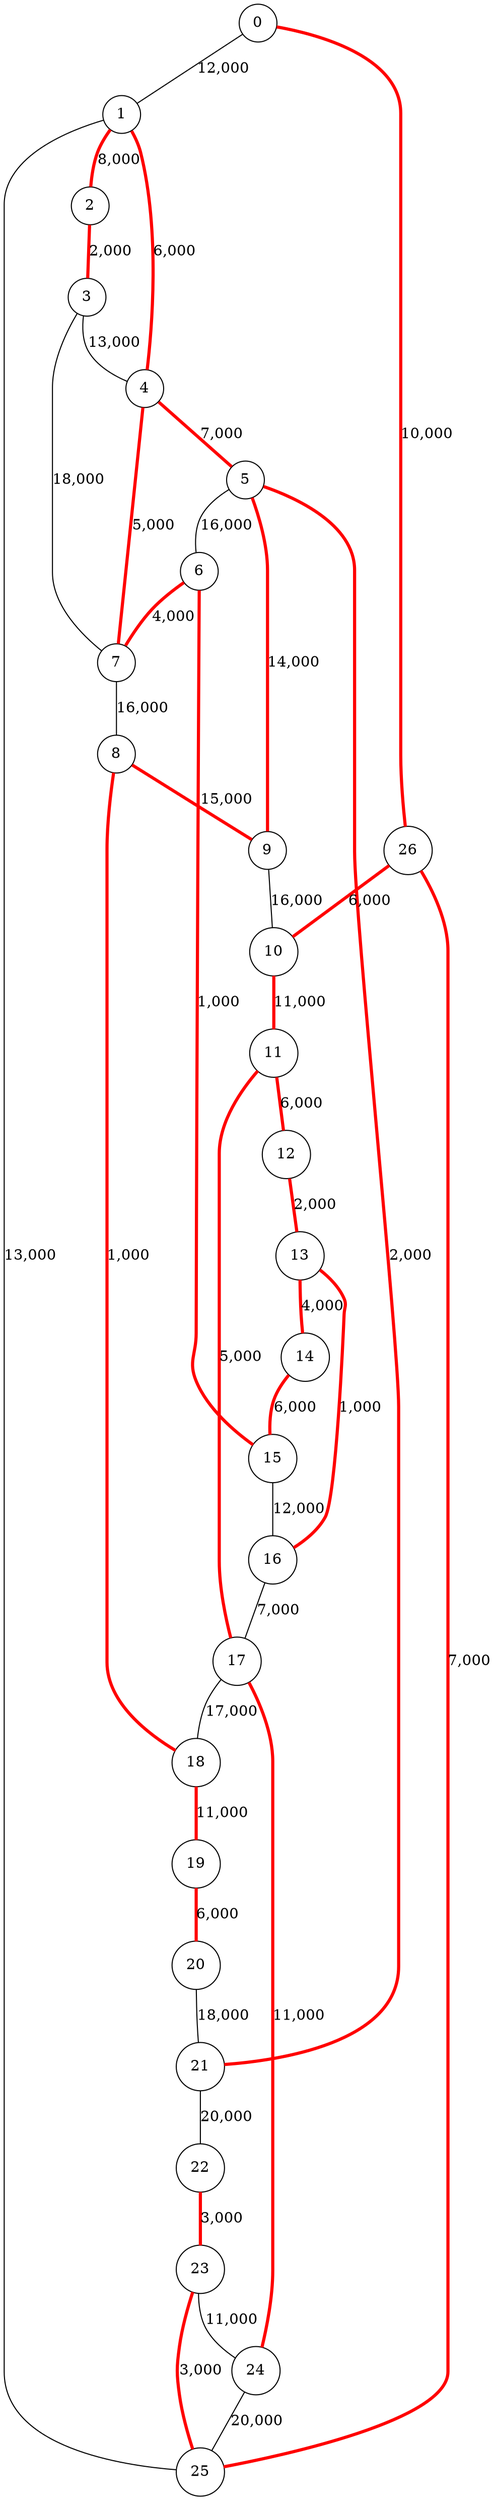 graph G {
  overlap=false; splines=true; fontsize=10;
  0 [shape=circle];
  1 [shape=circle];
  2 [shape=circle];
  3 [shape=circle];
  4 [shape=circle];
  5 [shape=circle];
  6 [shape=circle];
  7 [shape=circle];
  8 [shape=circle];
  9 [shape=circle];
  10 [shape=circle];
  11 [shape=circle];
  12 [shape=circle];
  13 [shape=circle];
  14 [shape=circle];
  15 [shape=circle];
  16 [shape=circle];
  17 [shape=circle];
  18 [shape=circle];
  19 [shape=circle];
  20 [shape=circle];
  21 [shape=circle];
  22 [shape=circle];
  23 [shape=circle];
  24 [shape=circle];
  25 [shape=circle];
  26 [shape=circle];
  0 -- 1 [label="12,000"];
  0 -- 26 [label="10,000",color=red,penwidth=3];
  1 -- 4 [label="6,000",color=red,penwidth=3];
  1 -- 25 [label="13,000"];
  1 -- 2 [label="8,000",color=red,penwidth=3];
  2 -- 3 [label="2,000",color=red,penwidth=3];
  3 -- 4 [label="13,000"];
  3 -- 7 [label="18,000"];
  4 -- 5 [label="7,000",color=red,penwidth=3];
  4 -- 7 [label="5,000",color=red,penwidth=3];
  5 -- 21 [label="2,000",color=red,penwidth=3];
  5 -- 9 [label="14,000",color=red,penwidth=3];
  5 -- 6 [label="16,000"];
  6 -- 7 [label="4,000",color=red,penwidth=3];
  6 -- 15 [label="1,000",color=red,penwidth=3];
  7 -- 8 [label="16,000"];
  8 -- 9 [label="15,000",color=red,penwidth=3];
  8 -- 18 [label="1,000",color=red,penwidth=3];
  9 -- 10 [label="16,000"];
  10 -- 11 [label="11,000",color=red,penwidth=3];
  26 -- 10 [label="6,000",color=red,penwidth=3];
  11 -- 12 [label="6,000",color=red,penwidth=3];
  11 -- 17 [label="5,000",color=red,penwidth=3];
  12 -- 13 [label="2,000",color=red,penwidth=3];
  13 -- 16 [label="1,000",color=red,penwidth=3];
  13 -- 14 [label="4,000",color=red,penwidth=3];
  14 -- 15 [label="6,000",color=red,penwidth=3];
  15 -- 16 [label="12,000"];
  16 -- 17 [label="7,000"];
  17 -- 24 [label="11,000",color=red,penwidth=3];
  17 -- 18 [label="17,000"];
  18 -- 19 [label="11,000",color=red,penwidth=3];
  19 -- 20 [label="6,000",color=red,penwidth=3];
  20 -- 21 [label="18,000"];
  21 -- 22 [label="20,000"];
  22 -- 23 [label="3,000",color=red,penwidth=3];
  23 -- 24 [label="11,000"];
  23 -- 25 [label="3,000",color=red,penwidth=3];
  24 -- 25 [label="20,000"];
  26 -- 25 [label="7,000",color=red,penwidth=3];
}
